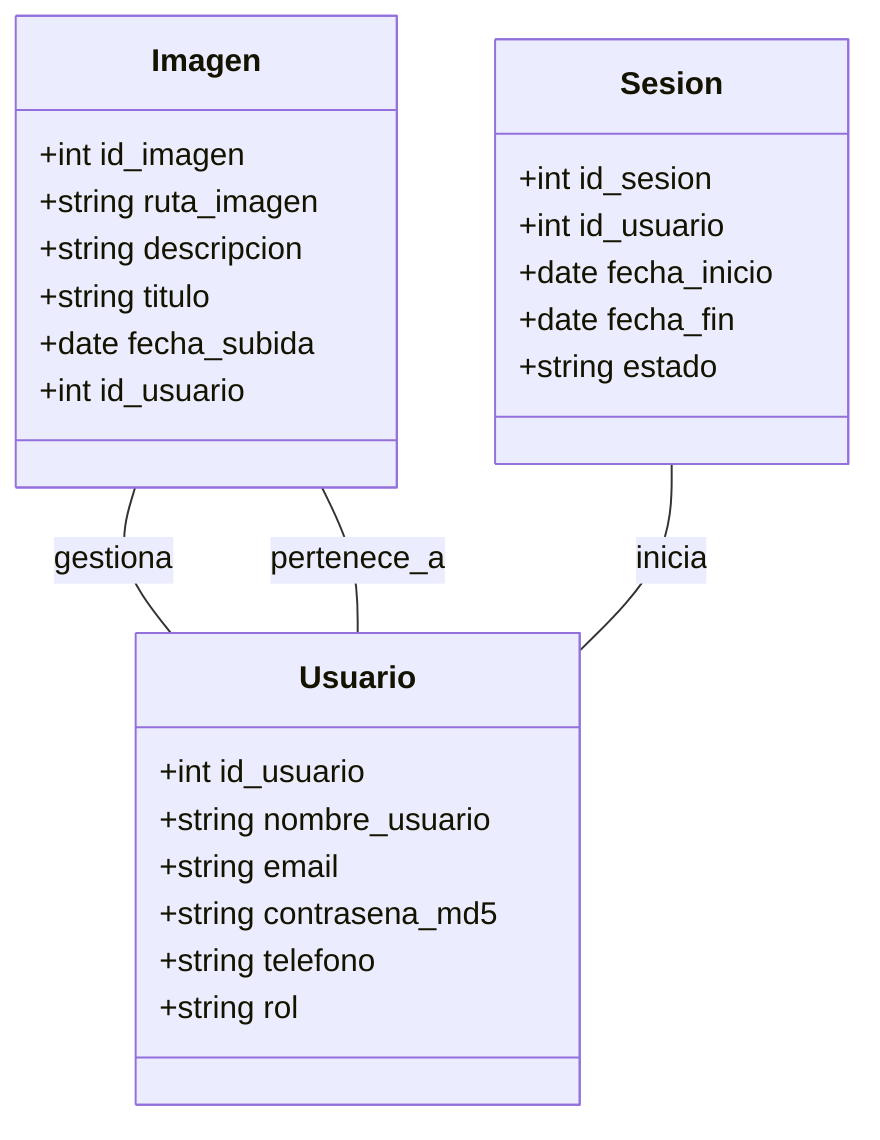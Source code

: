 classDiagram
    direction BT
    class Usuario {
        +int id_usuario
        +string nombre_usuario
        +string email
        +string contrasena_md5
        +string telefono
        +string rol
    }
    class Imagen {
        +int id_imagen
        +string ruta_imagen
        +string descripcion
        +string titulo
        +date fecha_subida
        +int id_usuario
    }
    class Sesion {
        +int id_sesion
        +int id_usuario
        +date fecha_inicio
        +date fecha_fin
        +string estado
    }

    Usuario -- Imagen : gestiona
    Usuario -- Sesion : inicia
    Imagen -- Usuario : pertenece_a